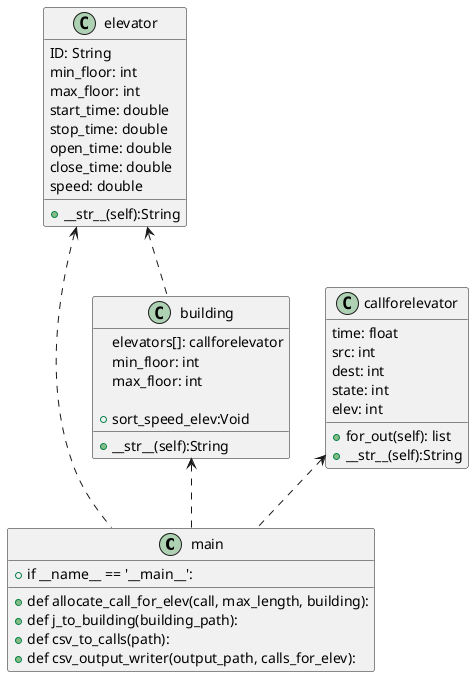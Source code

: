 @startuml
'https://plantuml.com/class-diagram
class main
class elevator
class building
class callforelevator
elevator <.. main
building <.. main
callforelevator <.. main
elevator <..building


class elevator {
        ID: String
        min_floor: int
        max_floor: int
        start_time: double
        stop_time: double
        open_time: double
        close_time: double
        speed: double

       +__str__(self):String
}

class building {
       elevators[]: callforelevator
       min_floor: int
       max_floor: int

        +sort_speed_elev:Void
       +__str__(self):String
}

class callforelevator {
        time: float
        src: int
        dest: int
        state: int
        elev: int

       +for_out(self): list
       +__str__(self):String
}

class main {

+def allocate_call_for_elev(call, max_length, building):
+def j_to_building(building_path):
+def csv_to_calls(path):
+def csv_output_writer(output_path, calls_for_elev):
+if __name__ == '__main__':

}


@enduml